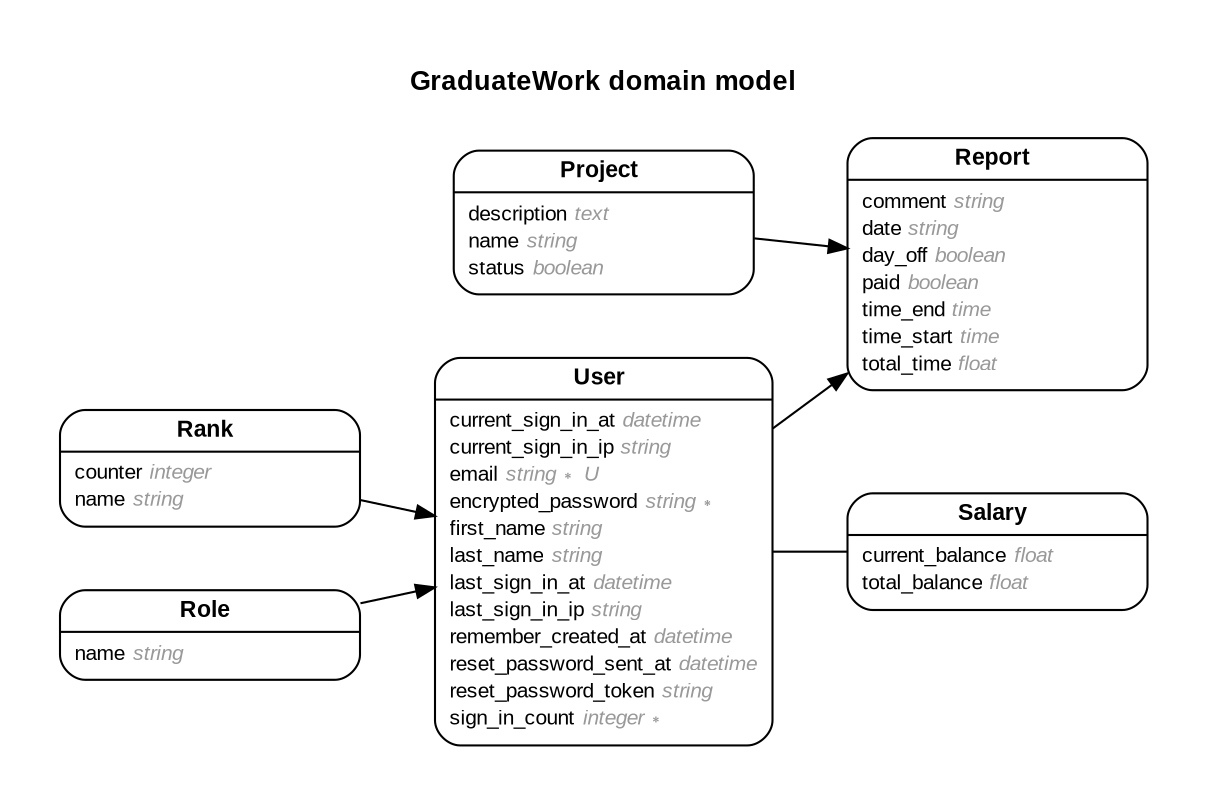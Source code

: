 digraph GraduateWork {
rankdir = "LR";
ranksep = "0.5";
nodesep = "0.4";
pad = "0.4,0.4";
margin = "0,0";
concentrate = "true";
labelloc = "t";
fontsize = "13";
fontname = "Arial Bold";
node[ shape  =  "Mrecord" , fontsize  =  "10" , fontname  =  "Arial" , margin  =  "0.07,0.05" , penwidth  =  "1.0"];
edge[ fontname  =  "Arial" , fontsize  =  "7" , dir  =  "both" , arrowsize  =  "0.9" , penwidth  =  "1.0" , labelangle  =  "32" , labeldistance  =  "1.8"];
label = "GraduateWork domain model\n\n";
m_Project [label = <<table border="0" align="center" cellspacing="0.5" cellpadding="0" width="134">
  <tr><td align="center" valign="bottom" width="130"><font face="Arial Bold" point-size="11">Project</font></td></tr>
</table>
|
<table border="0" align="left" cellspacing="2" cellpadding="0" width="134">
  <tr><td align="left" width="130" port="description">description <font face="Arial Italic" color="grey60">text</font></td></tr>
  <tr><td align="left" width="130" port="name">name <font face="Arial Italic" color="grey60">string</font></td></tr>
  <tr><td align="left" width="130" port="status">status <font face="Arial Italic" color="grey60">boolean</font></td></tr>
</table>
>];
m_Rank [label = <<table border="0" align="center" cellspacing="0.5" cellpadding="0" width="134">
  <tr><td align="center" valign="bottom" width="130"><font face="Arial Bold" point-size="11">Rank</font></td></tr>
</table>
|
<table border="0" align="left" cellspacing="2" cellpadding="0" width="134">
  <tr><td align="left" width="130" port="counter">counter <font face="Arial Italic" color="grey60">integer</font></td></tr>
  <tr><td align="left" width="130" port="name">name <font face="Arial Italic" color="grey60">string</font></td></tr>
</table>
>];
m_Report [label = <<table border="0" align="center" cellspacing="0.5" cellpadding="0" width="134">
  <tr><td align="center" valign="bottom" width="130"><font face="Arial Bold" point-size="11">Report</font></td></tr>
</table>
|
<table border="0" align="left" cellspacing="2" cellpadding="0" width="134">
  <tr><td align="left" width="130" port="comment">comment <font face="Arial Italic" color="grey60">string</font></td></tr>
  <tr><td align="left" width="130" port="date">date <font face="Arial Italic" color="grey60">string</font></td></tr>
  <tr><td align="left" width="130" port="day_off">day_off <font face="Arial Italic" color="grey60">boolean</font></td></tr>
  <tr><td align="left" width="130" port="paid">paid <font face="Arial Italic" color="grey60">boolean</font></td></tr>
  <tr><td align="left" width="130" port="time_end">time_end <font face="Arial Italic" color="grey60">time</font></td></tr>
  <tr><td align="left" width="130" port="time_start">time_start <font face="Arial Italic" color="grey60">time</font></td></tr>
  <tr><td align="left" width="130" port="total_time">total_time <font face="Arial Italic" color="grey60">float</font></td></tr>
</table>
>];
m_Role [label = <<table border="0" align="center" cellspacing="0.5" cellpadding="0" width="134">
  <tr><td align="center" valign="bottom" width="130"><font face="Arial Bold" point-size="11">Role</font></td></tr>
</table>
|
<table border="0" align="left" cellspacing="2" cellpadding="0" width="134">
  <tr><td align="left" width="130" port="name">name <font face="Arial Italic" color="grey60">string</font></td></tr>
</table>
>];
m_Salary [label = <<table border="0" align="center" cellspacing="0.5" cellpadding="0" width="134">
  <tr><td align="center" valign="bottom" width="130"><font face="Arial Bold" point-size="11">Salary</font></td></tr>
</table>
|
<table border="0" align="left" cellspacing="2" cellpadding="0" width="134">
  <tr><td align="left" width="130" port="current_balance">current_balance <font face="Arial Italic" color="grey60">float</font></td></tr>
  <tr><td align="left" width="130" port="total_balance">total_balance <font face="Arial Italic" color="grey60">float</font></td></tr>
</table>
>];
m_User [label = <<table border="0" align="center" cellspacing="0.5" cellpadding="0" width="134">
  <tr><td align="center" valign="bottom" width="130"><font face="Arial Bold" point-size="11">User</font></td></tr>
</table>
|
<table border="0" align="left" cellspacing="2" cellpadding="0" width="134">
  <tr><td align="left" width="130" port="current_sign_in_at">current_sign_in_at <font face="Arial Italic" color="grey60">datetime</font></td></tr>
  <tr><td align="left" width="130" port="current_sign_in_ip">current_sign_in_ip <font face="Arial Italic" color="grey60">string</font></td></tr>
  <tr><td align="left" width="130" port="email">email <font face="Arial Italic" color="grey60">string ∗ U</font></td></tr>
  <tr><td align="left" width="130" port="encrypted_password">encrypted_password <font face="Arial Italic" color="grey60">string ∗</font></td></tr>
  <tr><td align="left" width="130" port="first_name">first_name <font face="Arial Italic" color="grey60">string</font></td></tr>
  <tr><td align="left" width="130" port="last_name">last_name <font face="Arial Italic" color="grey60">string</font></td></tr>
  <tr><td align="left" width="130" port="last_sign_in_at">last_sign_in_at <font face="Arial Italic" color="grey60">datetime</font></td></tr>
  <tr><td align="left" width="130" port="last_sign_in_ip">last_sign_in_ip <font face="Arial Italic" color="grey60">string</font></td></tr>
  <tr><td align="left" width="130" port="remember_created_at">remember_created_at <font face="Arial Italic" color="grey60">datetime</font></td></tr>
  <tr><td align="left" width="130" port="reset_password_sent_at">reset_password_sent_at <font face="Arial Italic" color="grey60">datetime</font></td></tr>
  <tr><td align="left" width="130" port="reset_password_token">reset_password_token <font face="Arial Italic" color="grey60">string</font></td></tr>
  <tr><td align="left" width="130" port="sign_in_count">sign_in_count <font face="Arial Italic" color="grey60">integer ∗</font></td></tr>
</table>
>];
  m_Role -> m_User [arrowhead = "normal", arrowtail = "none", weight = "2"];
  m_Rank -> m_User [arrowhead = "normal", arrowtail = "none", weight = "2"];
  m_User -> m_Report [arrowhead = "normal", arrowtail = "none", weight = "2"];
  m_User -> m_Salary [arrowhead = "none", arrowtail = "none", weight = "2"];
  m_Project -> m_Report [arrowhead = "normal", arrowtail = "none", weight = "2"];
}
